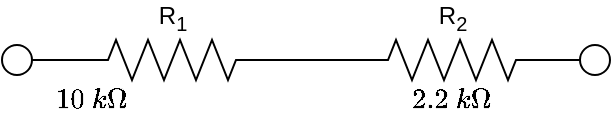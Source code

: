 <mxfile version="28.2.5">
  <diagram name="Page-1" id="S97H3dH8lDNiiOa8RQUa">
    <mxGraphModel dx="544" dy="306" grid="1" gridSize="10" guides="1" tooltips="1" connect="1" arrows="1" fold="1" page="1" pageScale="1" pageWidth="827" pageHeight="1169" math="1" shadow="0">
      <root>
        <mxCell id="0" />
        <mxCell id="1" parent="0" />
        <mxCell id="s-gAyY3BLTUoH7W5xHSd-2" value="$$10\ k\Omega$$" style="text;html=1;align=center;verticalAlign=middle;whiteSpace=wrap;rounded=0;" vertex="1" parent="1">
          <mxGeometry x="140" y="90" width="60" height="20" as="geometry" />
        </mxCell>
        <mxCell id="s-gAyY3BLTUoH7W5xHSd-4" value="" style="edgeStyle=orthogonalEdgeStyle;rounded=0;orthogonalLoop=1;jettySize=auto;html=1;endArrow=none;endFill=0;" edge="1" parent="1" source="s-gAyY3BLTUoH7W5xHSd-1" target="s-gAyY3BLTUoH7W5xHSd-3">
          <mxGeometry relative="1" as="geometry" />
        </mxCell>
        <mxCell id="s-gAyY3BLTUoH7W5xHSd-14" style="edgeStyle=orthogonalEdgeStyle;shape=connector;rounded=0;orthogonalLoop=1;jettySize=auto;html=1;exitX=0;exitY=0.5;exitDx=0;exitDy=0;exitPerimeter=0;entryX=1;entryY=0.5;entryDx=0;entryDy=0;strokeColor=default;align=center;verticalAlign=middle;fontFamily=Helvetica;fontSize=11;fontColor=default;labelBackgroundColor=default;endArrow=none;endFill=0;" edge="1" parent="1" source="s-gAyY3BLTUoH7W5xHSd-1" target="s-gAyY3BLTUoH7W5xHSd-8">
          <mxGeometry relative="1" as="geometry" />
        </mxCell>
        <mxCell id="s-gAyY3BLTUoH7W5xHSd-1" value="R&lt;sub&gt;1&lt;/sub&gt;" style="pointerEvents=1;verticalLabelPosition=top;shadow=0;dashed=0;align=center;html=1;verticalAlign=bottom;shape=mxgraph.electrical.resistors.resistor_2;labelPosition=center;" vertex="1" parent="1">
          <mxGeometry x="160" y="70" width="100" height="20" as="geometry" />
        </mxCell>
        <mxCell id="s-gAyY3BLTUoH7W5xHSd-13" style="edgeStyle=orthogonalEdgeStyle;shape=connector;rounded=0;orthogonalLoop=1;jettySize=auto;html=1;exitX=1;exitY=0.5;exitDx=0;exitDy=0;exitPerimeter=0;strokeColor=default;align=center;verticalAlign=middle;fontFamily=Helvetica;fontSize=11;fontColor=default;labelBackgroundColor=default;endArrow=none;endFill=0;entryX=0;entryY=0.5;entryDx=0;entryDy=0;" edge="1" parent="1" source="s-gAyY3BLTUoH7W5xHSd-3" target="s-gAyY3BLTUoH7W5xHSd-9">
          <mxGeometry relative="1" as="geometry">
            <mxPoint x="410" y="80" as="targetPoint" />
          </mxGeometry>
        </mxCell>
        <mxCell id="s-gAyY3BLTUoH7W5xHSd-3" value="R&lt;sub&gt;2&lt;/sub&gt;" style="pointerEvents=1;verticalLabelPosition=top;shadow=0;dashed=0;align=center;html=1;verticalAlign=bottom;shape=mxgraph.electrical.resistors.resistor_2;labelPosition=center;" vertex="1" parent="1">
          <mxGeometry x="300" y="70" width="100" height="20" as="geometry" />
        </mxCell>
        <mxCell id="s-gAyY3BLTUoH7W5xHSd-7" value="$$2.2\ k\Omega$$" style="text;html=1;align=center;verticalAlign=middle;whiteSpace=wrap;rounded=0;" vertex="1" parent="1">
          <mxGeometry x="320" y="90" width="60" height="20" as="geometry" />
        </mxCell>
        <mxCell id="s-gAyY3BLTUoH7W5xHSd-8" value="" style="verticalLabelPosition=bottom;shadow=0;dashed=0;align=center;html=1;verticalAlign=top;strokeWidth=1;shape=ellipse;perimeter=ellipsePerimeter;fontFamily=Helvetica;fontSize=11;fontColor=default;labelBackgroundColor=default;" vertex="1" parent="1">
          <mxGeometry x="125" y="72.5" width="15" height="15" as="geometry" />
        </mxCell>
        <mxCell id="s-gAyY3BLTUoH7W5xHSd-9" value="" style="verticalLabelPosition=bottom;shadow=0;dashed=0;align=center;html=1;verticalAlign=top;strokeWidth=1;shape=ellipse;perimeter=ellipsePerimeter;fontFamily=Helvetica;fontSize=11;fontColor=default;labelBackgroundColor=default;" vertex="1" parent="1">
          <mxGeometry x="414" y="72.5" width="15" height="15" as="geometry" />
        </mxCell>
      </root>
    </mxGraphModel>
  </diagram>
</mxfile>
